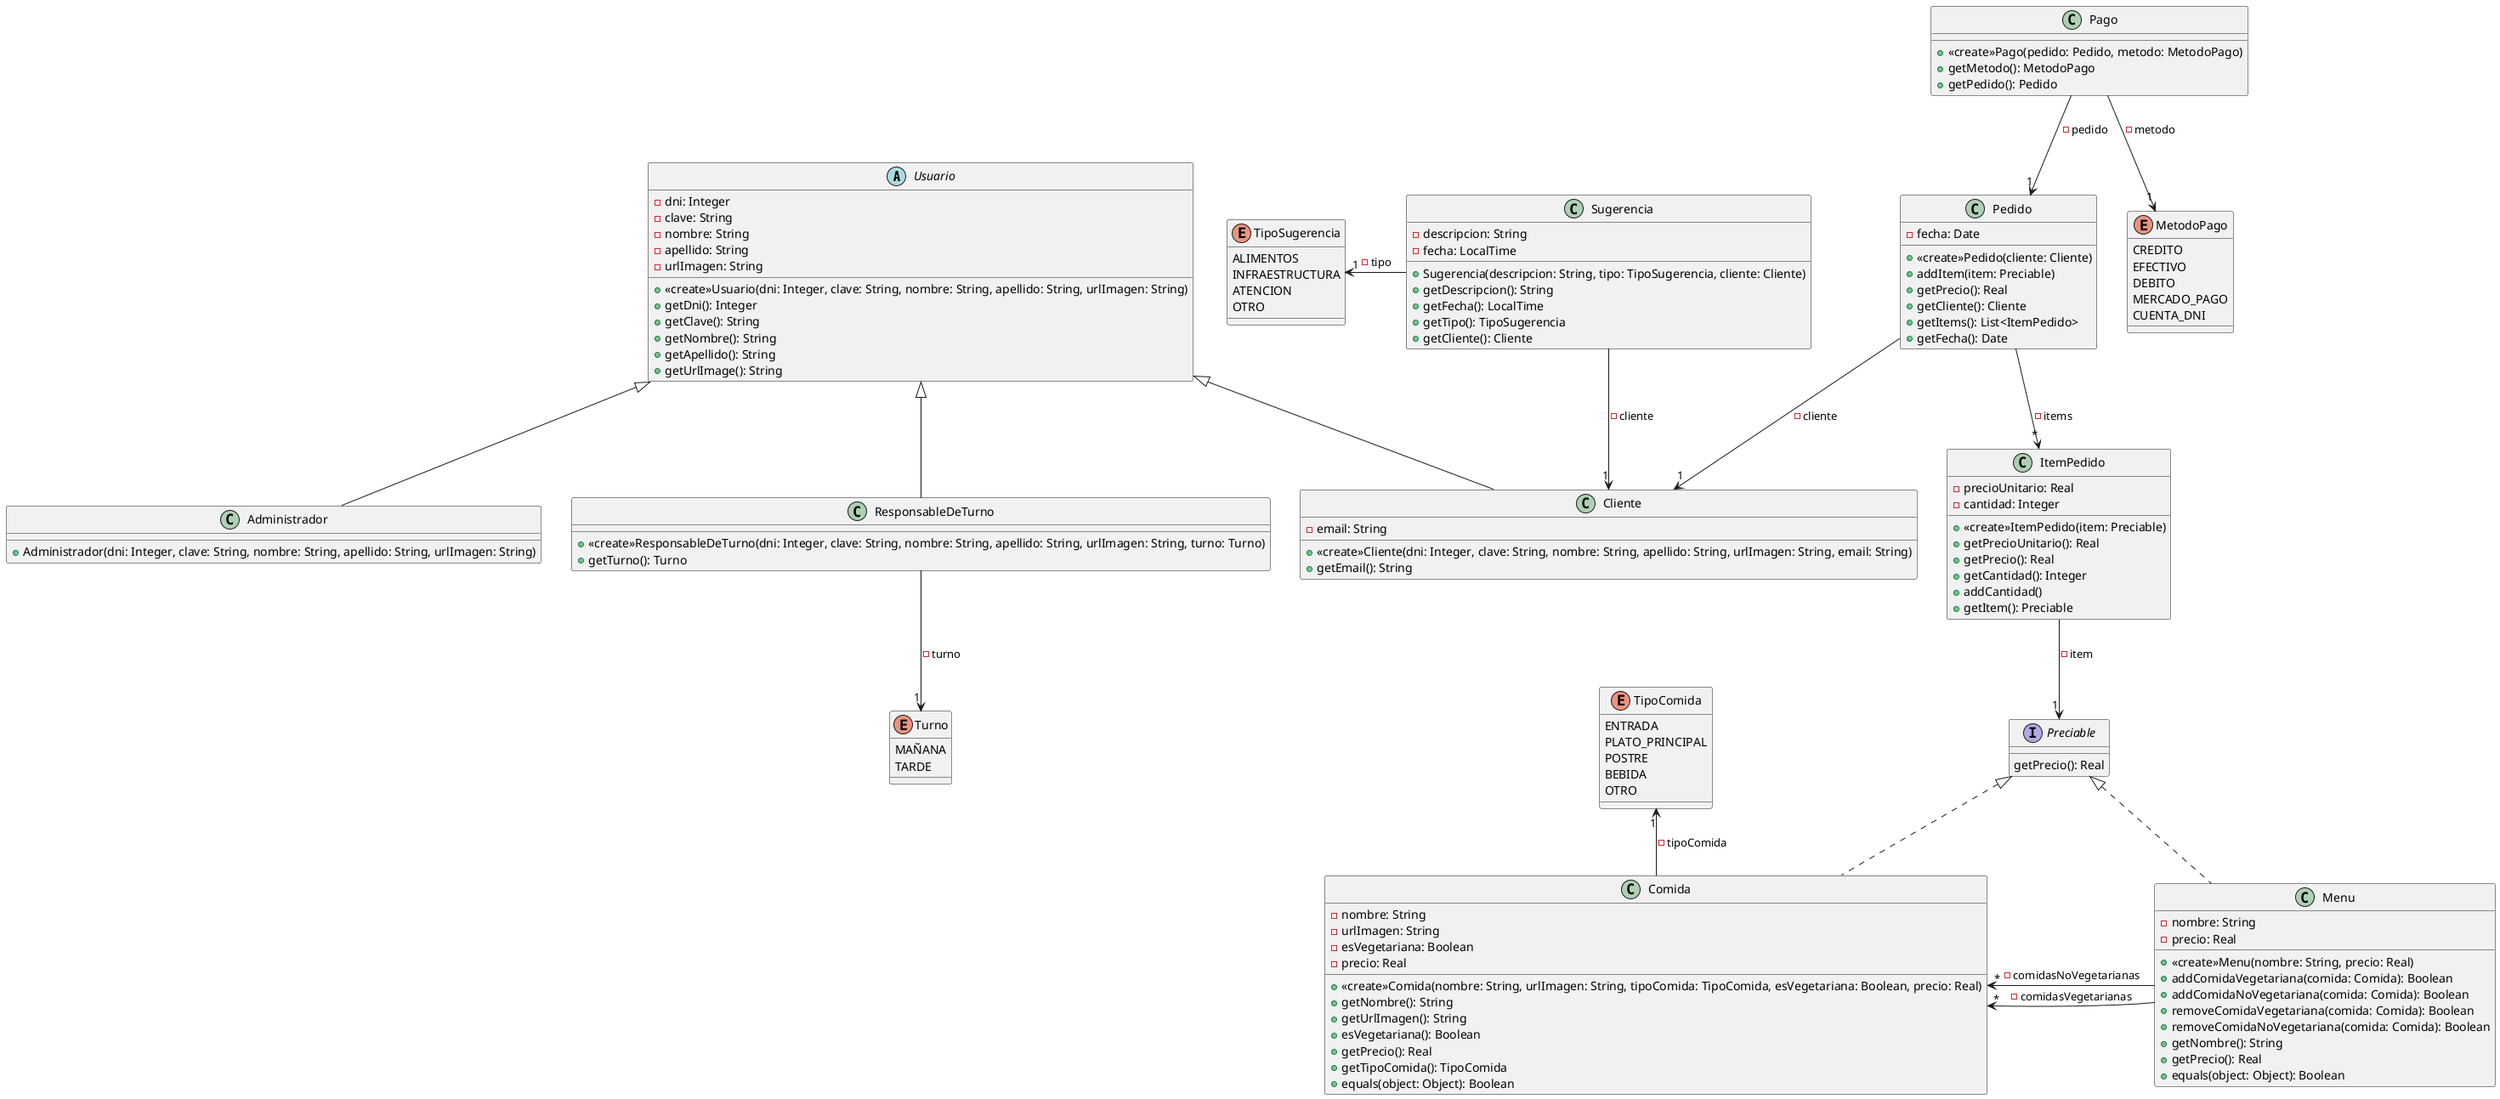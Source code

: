 @startuml
abstract class Usuario [[java:usuarios.Usuario]] {
	-dni: Integer
	-clave: String
	-nombre: String
	-apellido: String
	-urlImagen: String

	+<<create>>Usuario(dni: Integer, clave: String, nombre: String, apellido: String, urlImagen: String)
	+getDni(): Integer
	+getClave(): String
	+getNombre(): String
	+getApellido(): String
	+getUrlImage(): String
}

class Administrador [[java:usuarios.Administrador]] extends Usuario {
    +Administrador(dni: Integer, clave: String, nombre: String, apellido: String, urlImagen: String)
}

enum Turno [[java:usuarios.Turno]] {
	MAÑANA
	TARDE
}

class ResponsableDeTurno [[java:usuarios.ResponsableDeTurno]] extends Usuario {
	+<<create>>ResponsableDeTurno(dni: Integer, clave: String, nombre: String, apellido: String, urlImagen: String, turno: Turno)
	+getTurno(): Turno
}
ResponsableDeTurno --> "1" Turno : -turno

class Cliente [[java:usuarios.Cliente]] extends Usuario {
	-email: String

	+<<create>>Cliente(dni: Integer, clave: String, nombre: String, apellido: String, urlImagen: String, email: String)
	+getEmail(): String
}

enum TipoSugerencia [[java:sugerencias.TipoSugerencia]] {
	ALIMENTOS
	INFRAESTRUCTURA
	ATENCION
	OTRO
}

class Sugerencia [[java:sugerencias.Sugerencia]] {
	-descripcion: String
	-fecha: LocalTime

	+Sugerencia(descripcion: String, tipo: TipoSugerencia, cliente: Cliente)
	+getDescripcion(): String
	+getFecha(): LocalTime
	+getTipo(): TipoSugerencia
	+getCliente(): Cliente
}
Sugerencia -l-> "1" TipoSugerencia : -tipo
Sugerencia --> "1" Cliente : -cliente

interface Preciable [[java:menu.Preciable]] {
	getPrecio(): Real
}

enum TipoComida [[java:menu.TipoComida]] {
	ENTRADA
	PLATO_PRINCIPAL
	POSTRE
	BEBIDA
	OTRO
}

class Comida [[java:menu.Comida]] implements Preciable {
	-nombre: String
	-urlImagen: String
	-esVegetariana: Boolean
	-precio: Real

	+<<create>>Comida(nombre: String, urlImagen: String, tipoComida: TipoComida, esVegetariana: Boolean, precio: Real)
	+getNombre(): String
	+getUrlImagen(): String
	+esVegetariana(): Boolean
	+getPrecio(): Real
	+getTipoComida(): TipoComida
	+equals(object: Object): Boolean
}
Comida -u-> "1" TipoComida : -tipoComida

class Menu [[java:menu.Menu]] implements Preciable {
	-nombre: String
	-precio: Real

	+<<create>>Menu(nombre: String, precio: Real)
	+addComidaVegetariana(comida: Comida): Boolean
	+addComidaNoVegetariana(comida: Comida): Boolean
	+removeComidaVegetariana(comida: Comida): Boolean
	+removeComidaNoVegetariana(comida: Comida): Boolean
	+getNombre(): String
	+getPrecio(): Real
	+equals(object: Object): Boolean
}
Menu -l-> "*" Comida : -comidasVegetarianas
Menu -l-> "*" Comida : -comidasNoVegetarianas

class ItemPedido [[java:menu.ItemPedido]] {
	-precioUnitario: Real
	-cantidad: Integer

	+<<create>>ItemPedido(item: Preciable)
	+getPrecioUnitario(): Real
	+getPrecio(): Real
	+getCantidad(): Integer
	+addCantidad()
	+getItem(): Preciable
}
ItemPedido --> "1" Preciable : -item

class Pedido [[java:menu.Pedido]] {
    -fecha: Date
	+<<create>>Pedido(cliente: Cliente)
	+addItem(item: Preciable)
	+getPrecio(): Real
	+getCliente(): Cliente
	+getItems(): List<ItemPedido>
	+getFecha(): Date
}
Pedido --> "*" ItemPedido : -items
Pedido --> "1" Cliente : -cliente

enum MetodoPago [[java:menu.MetodoPago]] {
    CREDITO
    EFECTIVO
    DEBITO
    MERCADO_PAGO
    CUENTA_DNI
}

class Pago [[java:menu.Pago]] {
    +<<create>>Pago(pedido: Pedido, metodo: MetodoPago)
    +getMetodo(): MetodoPago
    +getPedido(): Pedido
}
Pago --> "1" MetodoPago : -metodo
Pago --> "1" Pedido : -pedido
@enduml